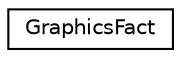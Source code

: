 digraph "Graphical Class Hierarchy"
{
  edge [fontname="Helvetica",fontsize="10",labelfontname="Helvetica",labelfontsize="10"];
  node [fontname="Helvetica",fontsize="10",shape=record];
  rankdir="LR";
  Node1 [label="GraphicsFact",height=0.2,width=0.4,color="black", fillcolor="white", style="filled",URL="$class_graphics_fact.html"];
}
